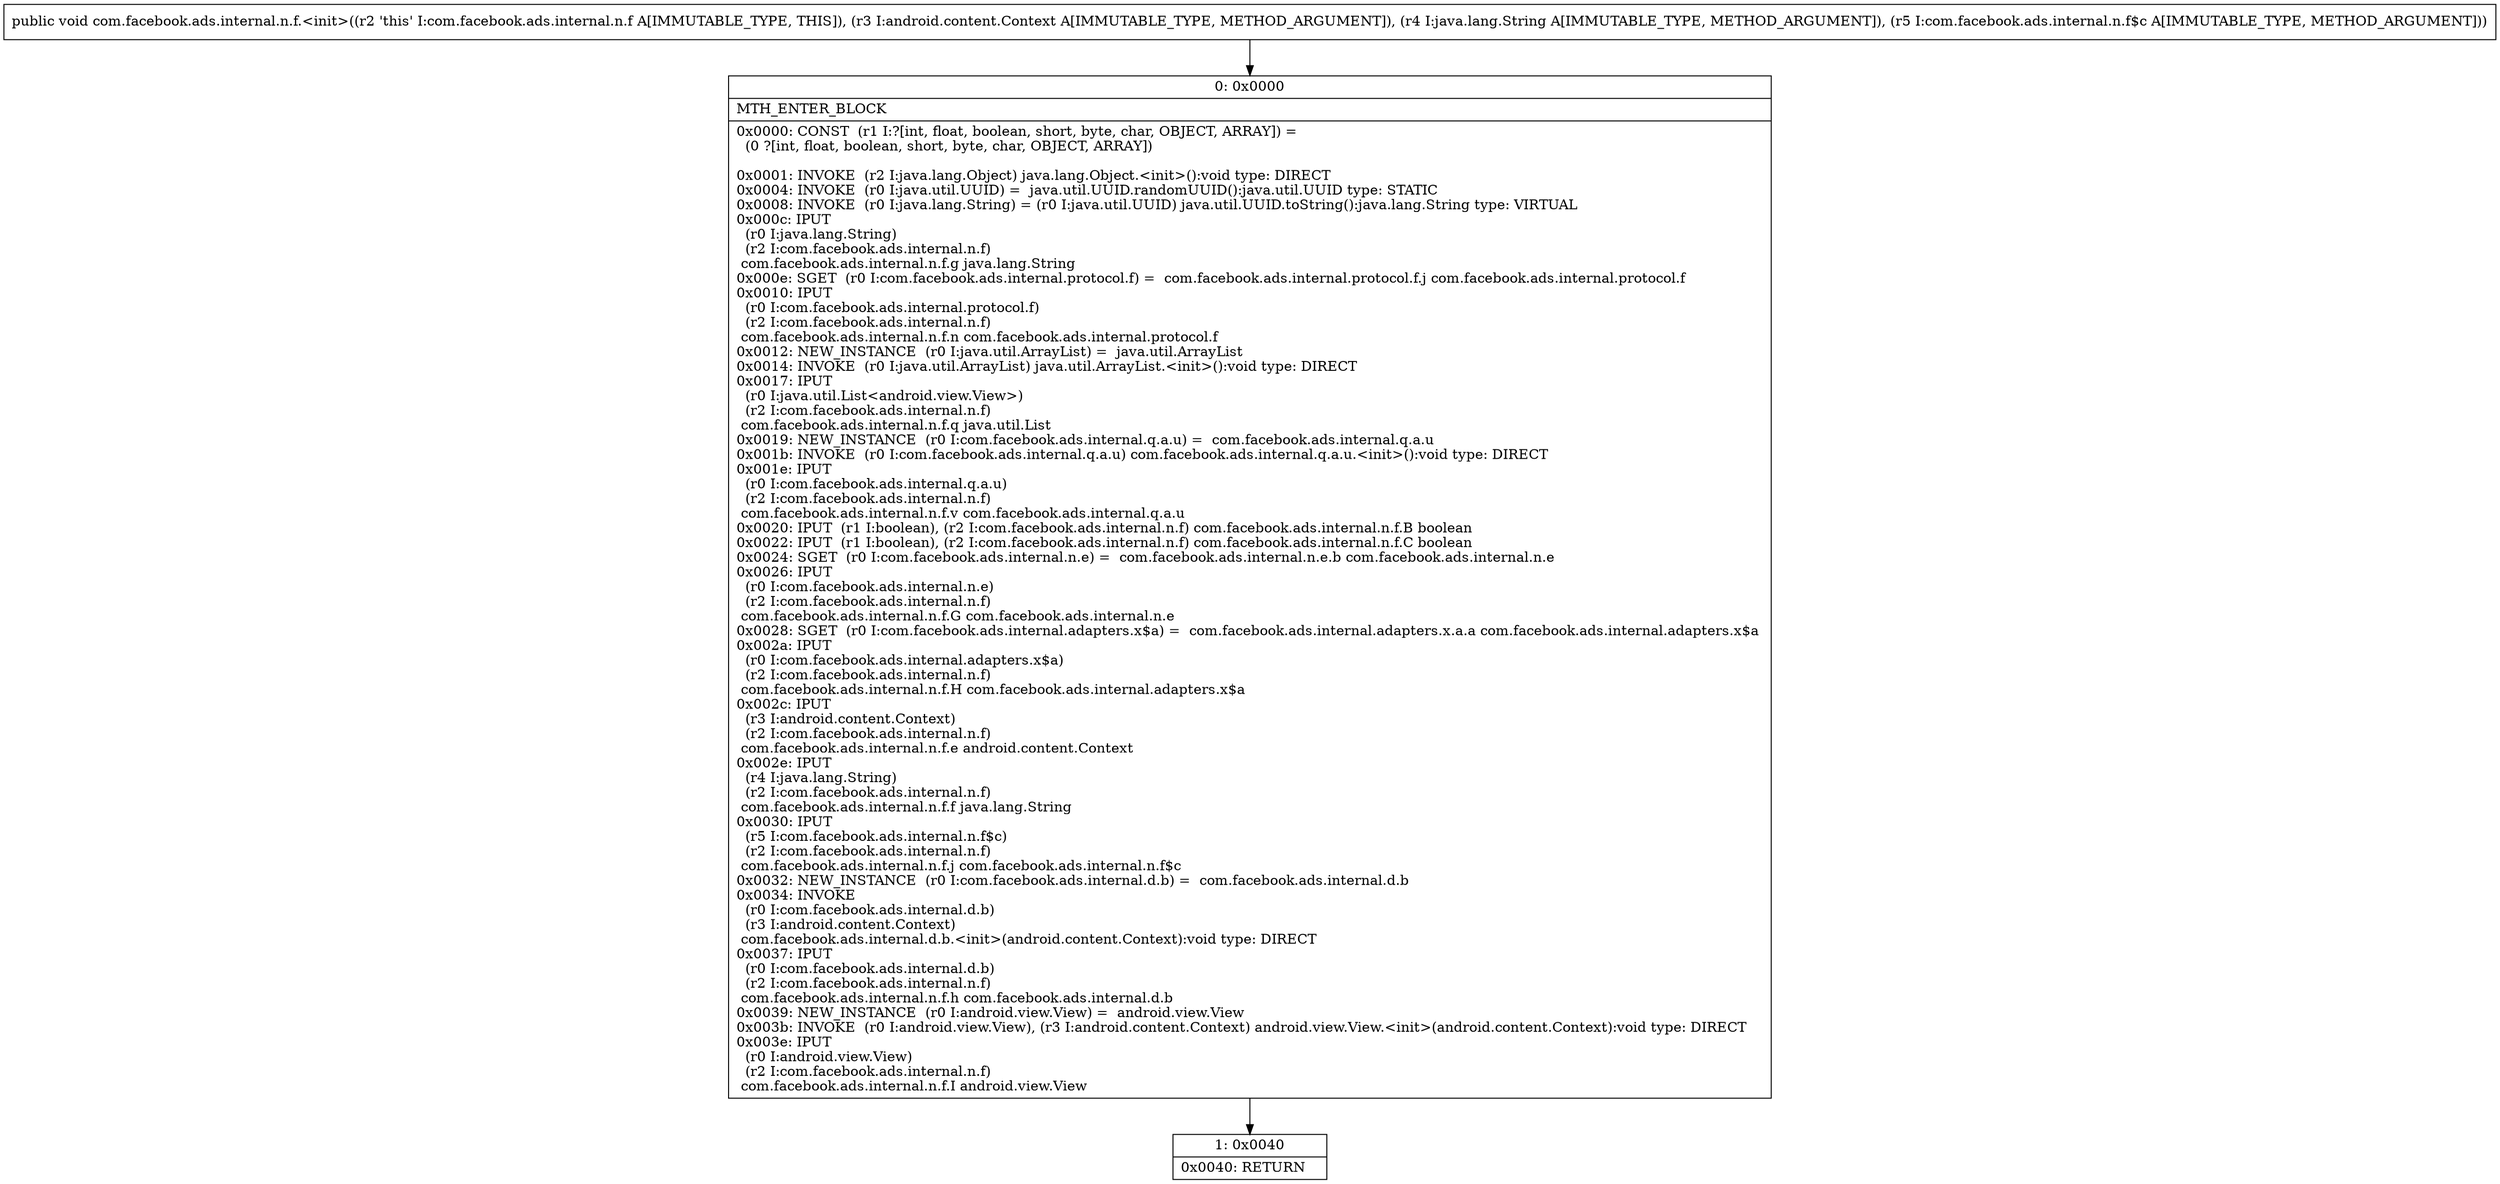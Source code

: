 digraph "CFG forcom.facebook.ads.internal.n.f.\<init\>(Landroid\/content\/Context;Ljava\/lang\/String;Lcom\/facebook\/ads\/internal\/n\/f$c;)V" {
Node_0 [shape=record,label="{0\:\ 0x0000|MTH_ENTER_BLOCK\l|0x0000: CONST  (r1 I:?[int, float, boolean, short, byte, char, OBJECT, ARRAY]) = \l  (0 ?[int, float, boolean, short, byte, char, OBJECT, ARRAY])\l \l0x0001: INVOKE  (r2 I:java.lang.Object) java.lang.Object.\<init\>():void type: DIRECT \l0x0004: INVOKE  (r0 I:java.util.UUID) =  java.util.UUID.randomUUID():java.util.UUID type: STATIC \l0x0008: INVOKE  (r0 I:java.lang.String) = (r0 I:java.util.UUID) java.util.UUID.toString():java.lang.String type: VIRTUAL \l0x000c: IPUT  \l  (r0 I:java.lang.String)\l  (r2 I:com.facebook.ads.internal.n.f)\l com.facebook.ads.internal.n.f.g java.lang.String \l0x000e: SGET  (r0 I:com.facebook.ads.internal.protocol.f) =  com.facebook.ads.internal.protocol.f.j com.facebook.ads.internal.protocol.f \l0x0010: IPUT  \l  (r0 I:com.facebook.ads.internal.protocol.f)\l  (r2 I:com.facebook.ads.internal.n.f)\l com.facebook.ads.internal.n.f.n com.facebook.ads.internal.protocol.f \l0x0012: NEW_INSTANCE  (r0 I:java.util.ArrayList) =  java.util.ArrayList \l0x0014: INVOKE  (r0 I:java.util.ArrayList) java.util.ArrayList.\<init\>():void type: DIRECT \l0x0017: IPUT  \l  (r0 I:java.util.List\<android.view.View\>)\l  (r2 I:com.facebook.ads.internal.n.f)\l com.facebook.ads.internal.n.f.q java.util.List \l0x0019: NEW_INSTANCE  (r0 I:com.facebook.ads.internal.q.a.u) =  com.facebook.ads.internal.q.a.u \l0x001b: INVOKE  (r0 I:com.facebook.ads.internal.q.a.u) com.facebook.ads.internal.q.a.u.\<init\>():void type: DIRECT \l0x001e: IPUT  \l  (r0 I:com.facebook.ads.internal.q.a.u)\l  (r2 I:com.facebook.ads.internal.n.f)\l com.facebook.ads.internal.n.f.v com.facebook.ads.internal.q.a.u \l0x0020: IPUT  (r1 I:boolean), (r2 I:com.facebook.ads.internal.n.f) com.facebook.ads.internal.n.f.B boolean \l0x0022: IPUT  (r1 I:boolean), (r2 I:com.facebook.ads.internal.n.f) com.facebook.ads.internal.n.f.C boolean \l0x0024: SGET  (r0 I:com.facebook.ads.internal.n.e) =  com.facebook.ads.internal.n.e.b com.facebook.ads.internal.n.e \l0x0026: IPUT  \l  (r0 I:com.facebook.ads.internal.n.e)\l  (r2 I:com.facebook.ads.internal.n.f)\l com.facebook.ads.internal.n.f.G com.facebook.ads.internal.n.e \l0x0028: SGET  (r0 I:com.facebook.ads.internal.adapters.x$a) =  com.facebook.ads.internal.adapters.x.a.a com.facebook.ads.internal.adapters.x$a \l0x002a: IPUT  \l  (r0 I:com.facebook.ads.internal.adapters.x$a)\l  (r2 I:com.facebook.ads.internal.n.f)\l com.facebook.ads.internal.n.f.H com.facebook.ads.internal.adapters.x$a \l0x002c: IPUT  \l  (r3 I:android.content.Context)\l  (r2 I:com.facebook.ads.internal.n.f)\l com.facebook.ads.internal.n.f.e android.content.Context \l0x002e: IPUT  \l  (r4 I:java.lang.String)\l  (r2 I:com.facebook.ads.internal.n.f)\l com.facebook.ads.internal.n.f.f java.lang.String \l0x0030: IPUT  \l  (r5 I:com.facebook.ads.internal.n.f$c)\l  (r2 I:com.facebook.ads.internal.n.f)\l com.facebook.ads.internal.n.f.j com.facebook.ads.internal.n.f$c \l0x0032: NEW_INSTANCE  (r0 I:com.facebook.ads.internal.d.b) =  com.facebook.ads.internal.d.b \l0x0034: INVOKE  \l  (r0 I:com.facebook.ads.internal.d.b)\l  (r3 I:android.content.Context)\l com.facebook.ads.internal.d.b.\<init\>(android.content.Context):void type: DIRECT \l0x0037: IPUT  \l  (r0 I:com.facebook.ads.internal.d.b)\l  (r2 I:com.facebook.ads.internal.n.f)\l com.facebook.ads.internal.n.f.h com.facebook.ads.internal.d.b \l0x0039: NEW_INSTANCE  (r0 I:android.view.View) =  android.view.View \l0x003b: INVOKE  (r0 I:android.view.View), (r3 I:android.content.Context) android.view.View.\<init\>(android.content.Context):void type: DIRECT \l0x003e: IPUT  \l  (r0 I:android.view.View)\l  (r2 I:com.facebook.ads.internal.n.f)\l com.facebook.ads.internal.n.f.I android.view.View \l}"];
Node_1 [shape=record,label="{1\:\ 0x0040|0x0040: RETURN   \l}"];
MethodNode[shape=record,label="{public void com.facebook.ads.internal.n.f.\<init\>((r2 'this' I:com.facebook.ads.internal.n.f A[IMMUTABLE_TYPE, THIS]), (r3 I:android.content.Context A[IMMUTABLE_TYPE, METHOD_ARGUMENT]), (r4 I:java.lang.String A[IMMUTABLE_TYPE, METHOD_ARGUMENT]), (r5 I:com.facebook.ads.internal.n.f$c A[IMMUTABLE_TYPE, METHOD_ARGUMENT])) }"];
MethodNode -> Node_0;
Node_0 -> Node_1;
}

